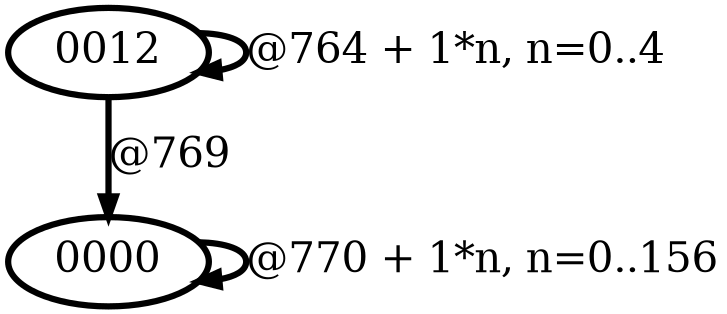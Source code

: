 digraph G {
        node [style=rounded, penwidth=3, fontsize=20, shape=oval];
        "0012" -> "0012" [label="@764 + 1*n, n=0..4", color=black,arrowsize=1,style=bold,penwidth=3,fontsize=20];
"0012" -> "0000" [label="@769", color=black,arrowsize=1,style=bold,penwidth=3,fontsize=20];
"0000" -> "0000" [label="@770 + 1*n, n=0..156", color=black,arrowsize=1,style=bold,penwidth=3,fontsize=20];
}
